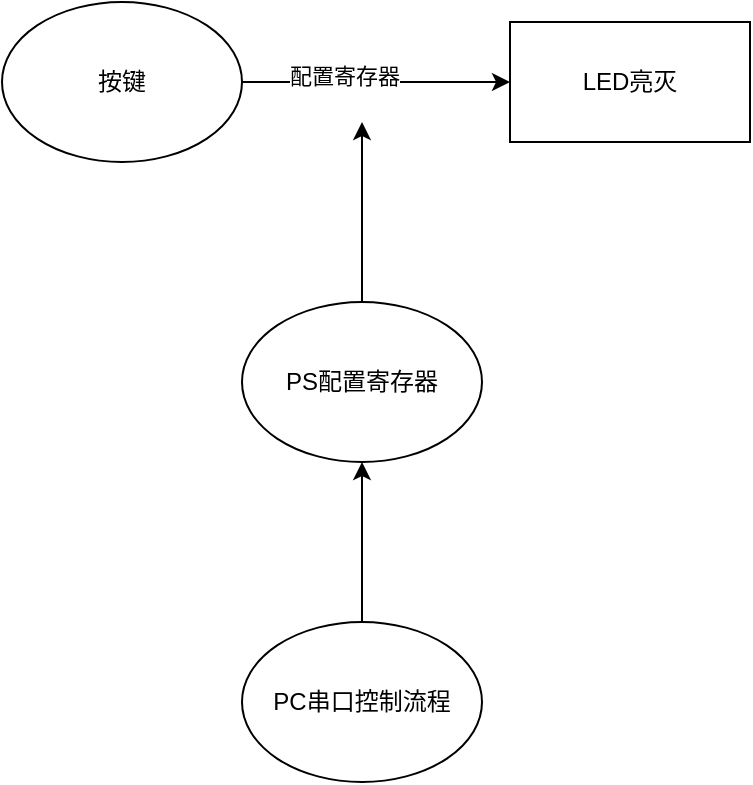 <mxfile version="15.2.7" type="device" pages="3"><diagram id="HrKo_eKujefO3dNRXb7b" name="概念"><mxGraphModel dx="1264" dy="592" grid="1" gridSize="10" guides="1" tooltips="1" connect="1" arrows="1" fold="1" page="1" pageScale="1" pageWidth="827" pageHeight="1169" math="0" shadow="0"><root><mxCell id="0"/><mxCell id="1" parent="0"/><mxCell id="d3HcFz-1oRps2oq0psqN-1" value="LED亮灭" style="rounded=0;whiteSpace=wrap;html=1;" vertex="1" parent="1"><mxGeometry x="414" y="80" width="120" height="60" as="geometry"/></mxCell><mxCell id="d3HcFz-1oRps2oq0psqN-3" style="edgeStyle=orthogonalEdgeStyle;rounded=0;orthogonalLoop=1;jettySize=auto;html=1;exitX=1;exitY=0.5;exitDx=0;exitDy=0;" edge="1" parent="1" source="d3HcFz-1oRps2oq0psqN-2" target="d3HcFz-1oRps2oq0psqN-1"><mxGeometry relative="1" as="geometry"/></mxCell><mxCell id="d3HcFz-1oRps2oq0psqN-6" value="配置寄存器" style="edgeLabel;html=1;align=center;verticalAlign=middle;resizable=0;points=[];" vertex="1" connectable="0" parent="d3HcFz-1oRps2oq0psqN-3"><mxGeometry x="-0.245" y="3" relative="1" as="geometry"><mxPoint as="offset"/></mxGeometry></mxCell><mxCell id="d3HcFz-1oRps2oq0psqN-2" value="按键" style="ellipse;whiteSpace=wrap;html=1;" vertex="1" parent="1"><mxGeometry x="160" y="70" width="120" height="80" as="geometry"/></mxCell><mxCell id="d3HcFz-1oRps2oq0psqN-5" style="edgeStyle=orthogonalEdgeStyle;rounded=0;orthogonalLoop=1;jettySize=auto;html=1;exitX=0.5;exitY=0;exitDx=0;exitDy=0;" edge="1" parent="1" source="d3HcFz-1oRps2oq0psqN-4"><mxGeometry relative="1" as="geometry"><mxPoint x="340" y="130" as="targetPoint"/></mxGeometry></mxCell><mxCell id="d3HcFz-1oRps2oq0psqN-4" value="PS配置寄存器" style="ellipse;whiteSpace=wrap;html=1;" vertex="1" parent="1"><mxGeometry x="280" y="220" width="120" height="80" as="geometry"/></mxCell><mxCell id="d3HcFz-1oRps2oq0psqN-8" style="edgeStyle=orthogonalEdgeStyle;rounded=0;orthogonalLoop=1;jettySize=auto;html=1;exitX=0.5;exitY=0;exitDx=0;exitDy=0;entryX=0.5;entryY=1;entryDx=0;entryDy=0;" edge="1" parent="1" source="d3HcFz-1oRps2oq0psqN-7" target="d3HcFz-1oRps2oq0psqN-4"><mxGeometry relative="1" as="geometry"/></mxCell><mxCell id="d3HcFz-1oRps2oq0psqN-7" value="PC串口控制流程" style="ellipse;whiteSpace=wrap;html=1;" vertex="1" parent="1"><mxGeometry x="280" y="380" width="120" height="80" as="geometry"/></mxCell></root></mxGraphModel></diagram><diagram id="DahIj4vTz0O3RCcRvH5f" name="组合"><mxGraphModel dx="641" dy="592" grid="1" gridSize="10" guides="1" tooltips="1" connect="1" arrows="1" fold="1" page="1" pageScale="1" pageWidth="827" pageHeight="1169" math="0" shadow="0"><root><mxCell id="6HHR4eenq_n9dRcyGoPN-0"/><mxCell id="6HHR4eenq_n9dRcyGoPN-1" parent="6HHR4eenq_n9dRcyGoPN-0"/></root></mxGraphModel></diagram><diagram id="D2pTne0WAuukNKCGSS-6" name="应用"><mxGraphModel dx="641" dy="592" grid="1" gridSize="10" guides="1" tooltips="1" connect="1" arrows="1" fold="1" page="1" pageScale="1" pageWidth="827" pageHeight="1169" math="0" shadow="0"><root><mxCell id="4XH6g8VKBG6QkmrWaO0O-0"/><mxCell id="4XH6g8VKBG6QkmrWaO0O-1" parent="4XH6g8VKBG6QkmrWaO0O-0"/></root></mxGraphModel></diagram></mxfile>